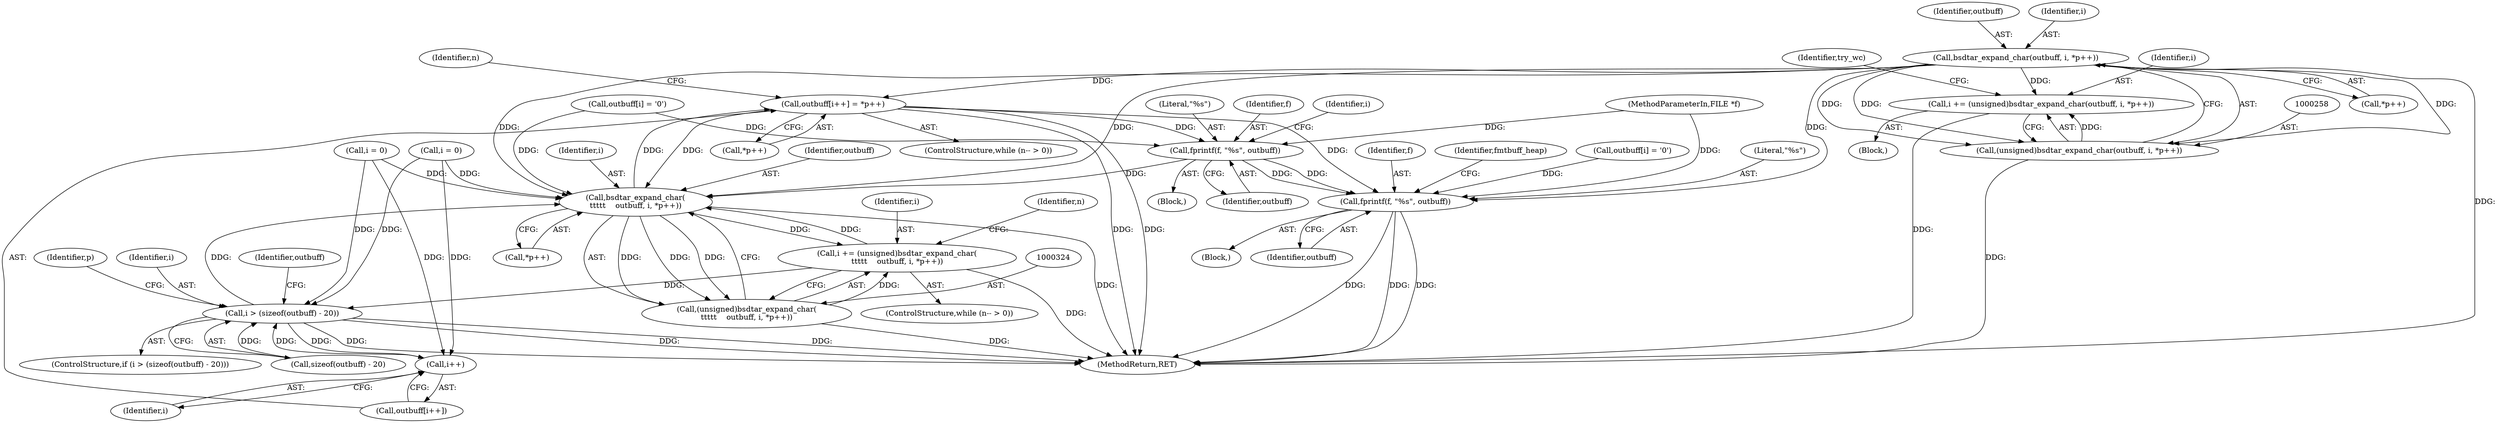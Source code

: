digraph "0_libarchive_e37b620fe8f14535d737e89a4dcabaed4517bf1a@pointer" {
"1000259" [label="(Call,bsdtar_expand_char(outbuff, i, *p++))"];
"1000255" [label="(Call,i += (unsigned)bsdtar_expand_char(outbuff, i, *p++))"];
"1000257" [label="(Call,(unsigned)bsdtar_expand_char(outbuff, i, *p++))"];
"1000306" [label="(Call,outbuff[i++] = *p++)"];
"1000325" [label="(Call,bsdtar_expand_char(\n\t\t\t\t\t    outbuff, i, *p++))"];
"1000321" [label="(Call,i += (unsigned)bsdtar_expand_char(\n\t\t\t\t\t    outbuff, i, *p++))"];
"1000332" [label="(Call,i > (sizeof(outbuff) - 20))"];
"1000309" [label="(Call,i++)"];
"1000323" [label="(Call,(unsigned)bsdtar_expand_char(\n\t\t\t\t\t    outbuff, i, *p++))"];
"1000344" [label="(Call,fprintf(f, \"%s\", outbuff))"];
"1000356" [label="(Call,fprintf(f, \"%s\", outbuff))"];
"1000327" [label="(Identifier,i)"];
"1000348" [label="(Call,i = 0)"];
"1000325" [label="(Call,bsdtar_expand_char(\n\t\t\t\t\t    outbuff, i, *p++))"];
"1000326" [label="(Identifier,outbuff)"];
"1000307" [label="(Call,outbuff[i++])"];
"1000321" [label="(Call,i += (unsigned)bsdtar_expand_char(\n\t\t\t\t\t    outbuff, i, *p++))"];
"1000316" [label="(ControlStructure,while (n-- > 0))"];
"1000319" [label="(Identifier,n)"];
"1000345" [label="(Identifier,f)"];
"1000311" [label="(Call,*p++)"];
"1000349" [label="(Identifier,i)"];
"1000362" [label="(MethodReturn,RET)"];
"1000122" [label="(Block,)"];
"1000257" [label="(Call,(unsigned)bsdtar_expand_char(outbuff, i, *p++))"];
"1000334" [label="(Call,sizeof(outbuff) - 20)"];
"1000256" [label="(Identifier,i)"];
"1000331" [label="(ControlStructure,if (i > (sizeof(outbuff) - 20)))"];
"1000332" [label="(Call,i > (sizeof(outbuff) - 20))"];
"1000301" [label="(ControlStructure,while (n-- > 0))"];
"1000323" [label="(Call,(unsigned)bsdtar_expand_char(\n\t\t\t\t\t    outbuff, i, *p++))"];
"1000120" [label="(MethodParameterIn,FILE *f)"];
"1000359" [label="(Identifier,outbuff)"];
"1000271" [label="(Call,i = 0)"];
"1000309" [label="(Call,i++)"];
"1000346" [label="(Literal,\"%s\")"];
"1000341" [label="(Identifier,outbuff)"];
"1000266" [label="(Identifier,try_wc)"];
"1000344" [label="(Call,fprintf(f, \"%s\", outbuff))"];
"1000255" [label="(Call,i += (unsigned)bsdtar_expand_char(outbuff, i, *p++))"];
"1000304" [label="(Identifier,n)"];
"1000322" [label="(Identifier,i)"];
"1000347" [label="(Identifier,outbuff)"];
"1000338" [label="(Block,)"];
"1000358" [label="(Literal,\"%s\")"];
"1000306" [label="(Call,outbuff[i++] = *p++)"];
"1000280" [label="(Identifier,p)"];
"1000260" [label="(Identifier,outbuff)"];
"1000261" [label="(Identifier,i)"];
"1000357" [label="(Identifier,f)"];
"1000333" [label="(Identifier,i)"];
"1000361" [label="(Identifier,fmtbuff_heap)"];
"1000356" [label="(Call,fprintf(f, \"%s\", outbuff))"];
"1000339" [label="(Call,outbuff[i] = '\0')"];
"1000259" [label="(Call,bsdtar_expand_char(outbuff, i, *p++))"];
"1000328" [label="(Call,*p++)"];
"1000262" [label="(Call,*p++)"];
"1000310" [label="(Identifier,i)"];
"1000351" [label="(Call,outbuff[i] = '\0')"];
"1000254" [label="(Block,)"];
"1000259" -> "1000257"  [label="AST: "];
"1000259" -> "1000262"  [label="CFG: "];
"1000260" -> "1000259"  [label="AST: "];
"1000261" -> "1000259"  [label="AST: "];
"1000262" -> "1000259"  [label="AST: "];
"1000257" -> "1000259"  [label="CFG: "];
"1000259" -> "1000362"  [label="DDG: "];
"1000259" -> "1000255"  [label="DDG: "];
"1000259" -> "1000257"  [label="DDG: "];
"1000259" -> "1000257"  [label="DDG: "];
"1000259" -> "1000257"  [label="DDG: "];
"1000259" -> "1000306"  [label="DDG: "];
"1000259" -> "1000325"  [label="DDG: "];
"1000259" -> "1000325"  [label="DDG: "];
"1000259" -> "1000356"  [label="DDG: "];
"1000255" -> "1000254"  [label="AST: "];
"1000255" -> "1000257"  [label="CFG: "];
"1000256" -> "1000255"  [label="AST: "];
"1000257" -> "1000255"  [label="AST: "];
"1000266" -> "1000255"  [label="CFG: "];
"1000255" -> "1000362"  [label="DDG: "];
"1000257" -> "1000255"  [label="DDG: "];
"1000258" -> "1000257"  [label="AST: "];
"1000257" -> "1000362"  [label="DDG: "];
"1000306" -> "1000301"  [label="AST: "];
"1000306" -> "1000311"  [label="CFG: "];
"1000307" -> "1000306"  [label="AST: "];
"1000311" -> "1000306"  [label="AST: "];
"1000304" -> "1000306"  [label="CFG: "];
"1000306" -> "1000362"  [label="DDG: "];
"1000306" -> "1000362"  [label="DDG: "];
"1000325" -> "1000306"  [label="DDG: "];
"1000306" -> "1000325"  [label="DDG: "];
"1000306" -> "1000344"  [label="DDG: "];
"1000306" -> "1000356"  [label="DDG: "];
"1000325" -> "1000323"  [label="AST: "];
"1000325" -> "1000328"  [label="CFG: "];
"1000326" -> "1000325"  [label="AST: "];
"1000327" -> "1000325"  [label="AST: "];
"1000328" -> "1000325"  [label="AST: "];
"1000323" -> "1000325"  [label="CFG: "];
"1000325" -> "1000362"  [label="DDG: "];
"1000325" -> "1000321"  [label="DDG: "];
"1000325" -> "1000323"  [label="DDG: "];
"1000325" -> "1000323"  [label="DDG: "];
"1000325" -> "1000323"  [label="DDG: "];
"1000344" -> "1000325"  [label="DDG: "];
"1000339" -> "1000325"  [label="DDG: "];
"1000348" -> "1000325"  [label="DDG: "];
"1000332" -> "1000325"  [label="DDG: "];
"1000321" -> "1000325"  [label="DDG: "];
"1000271" -> "1000325"  [label="DDG: "];
"1000321" -> "1000316"  [label="AST: "];
"1000321" -> "1000323"  [label="CFG: "];
"1000322" -> "1000321"  [label="AST: "];
"1000323" -> "1000321"  [label="AST: "];
"1000319" -> "1000321"  [label="CFG: "];
"1000321" -> "1000362"  [label="DDG: "];
"1000323" -> "1000321"  [label="DDG: "];
"1000321" -> "1000332"  [label="DDG: "];
"1000332" -> "1000331"  [label="AST: "];
"1000332" -> "1000334"  [label="CFG: "];
"1000333" -> "1000332"  [label="AST: "];
"1000334" -> "1000332"  [label="AST: "];
"1000280" -> "1000332"  [label="CFG: "];
"1000341" -> "1000332"  [label="CFG: "];
"1000332" -> "1000362"  [label="DDG: "];
"1000332" -> "1000362"  [label="DDG: "];
"1000332" -> "1000362"  [label="DDG: "];
"1000332" -> "1000309"  [label="DDG: "];
"1000309" -> "1000332"  [label="DDG: "];
"1000348" -> "1000332"  [label="DDG: "];
"1000271" -> "1000332"  [label="DDG: "];
"1000334" -> "1000332"  [label="DDG: "];
"1000309" -> "1000307"  [label="AST: "];
"1000309" -> "1000310"  [label="CFG: "];
"1000310" -> "1000309"  [label="AST: "];
"1000307" -> "1000309"  [label="CFG: "];
"1000348" -> "1000309"  [label="DDG: "];
"1000271" -> "1000309"  [label="DDG: "];
"1000324" -> "1000323"  [label="AST: "];
"1000323" -> "1000362"  [label="DDG: "];
"1000344" -> "1000338"  [label="AST: "];
"1000344" -> "1000347"  [label="CFG: "];
"1000345" -> "1000344"  [label="AST: "];
"1000346" -> "1000344"  [label="AST: "];
"1000347" -> "1000344"  [label="AST: "];
"1000349" -> "1000344"  [label="CFG: "];
"1000120" -> "1000344"  [label="DDG: "];
"1000339" -> "1000344"  [label="DDG: "];
"1000344" -> "1000356"  [label="DDG: "];
"1000344" -> "1000356"  [label="DDG: "];
"1000356" -> "1000122"  [label="AST: "];
"1000356" -> "1000359"  [label="CFG: "];
"1000357" -> "1000356"  [label="AST: "];
"1000358" -> "1000356"  [label="AST: "];
"1000359" -> "1000356"  [label="AST: "];
"1000361" -> "1000356"  [label="CFG: "];
"1000356" -> "1000362"  [label="DDG: "];
"1000356" -> "1000362"  [label="DDG: "];
"1000356" -> "1000362"  [label="DDG: "];
"1000120" -> "1000356"  [label="DDG: "];
"1000351" -> "1000356"  [label="DDG: "];
}

